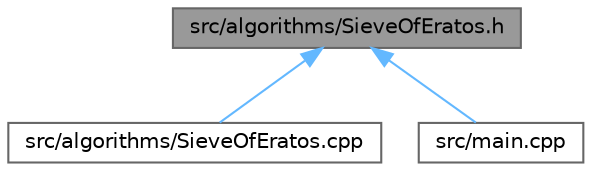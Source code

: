 digraph "src/algorithms/SieveOfEratos.h"
{
 // LATEX_PDF_SIZE
  bgcolor="transparent";
  edge [fontname=Helvetica,fontsize=10,labelfontname=Helvetica,labelfontsize=10];
  node [fontname=Helvetica,fontsize=10,shape=box,height=0.2,width=0.4];
  Node1 [id="Node000001",label="src/algorithms/SieveOfEratos.h",height=0.2,width=0.4,color="gray40", fillcolor="grey60", style="filled", fontcolor="black",tooltip="Implementación del algoritmo de la Criba de Eratóstenes."];
  Node1 -> Node2 [id="edge1_Node000001_Node000002",dir="back",color="steelblue1",style="solid",tooltip=" "];
  Node2 [id="Node000002",label="src/algorithms/SieveOfEratos.cpp",height=0.2,width=0.4,color="grey40", fillcolor="white", style="filled",URL="$_sieve_of_eratos_8cpp.html",tooltip="Definición de métodos para la clase SieveOfEratos."];
  Node1 -> Node3 [id="edge2_Node000001_Node000003",dir="back",color="steelblue1",style="solid",tooltip=" "];
  Node3 [id="Node000003",label="src/main.cpp",height=0.2,width=0.4,color="grey40", fillcolor="white", style="filled",URL="$main_8cpp.html",tooltip="Punto de entrada de la aplicación para buscar números primos."];
}
